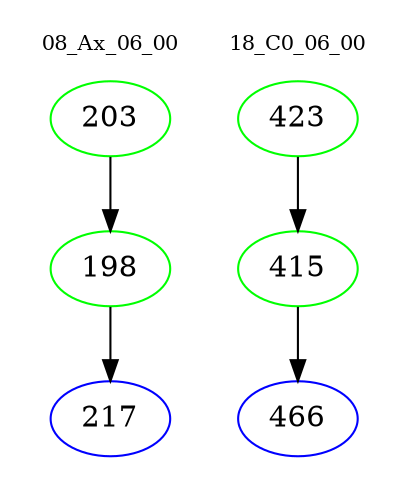 digraph{
subgraph cluster_0 {
color = white
label = "08_Ax_06_00";
fontsize=10;
T0_203 [label="203", color="green"]
T0_203 -> T0_198 [color="black"]
T0_198 [label="198", color="green"]
T0_198 -> T0_217 [color="black"]
T0_217 [label="217", color="blue"]
}
subgraph cluster_1 {
color = white
label = "18_C0_06_00";
fontsize=10;
T1_423 [label="423", color="green"]
T1_423 -> T1_415 [color="black"]
T1_415 [label="415", color="green"]
T1_415 -> T1_466 [color="black"]
T1_466 [label="466", color="blue"]
}
}
